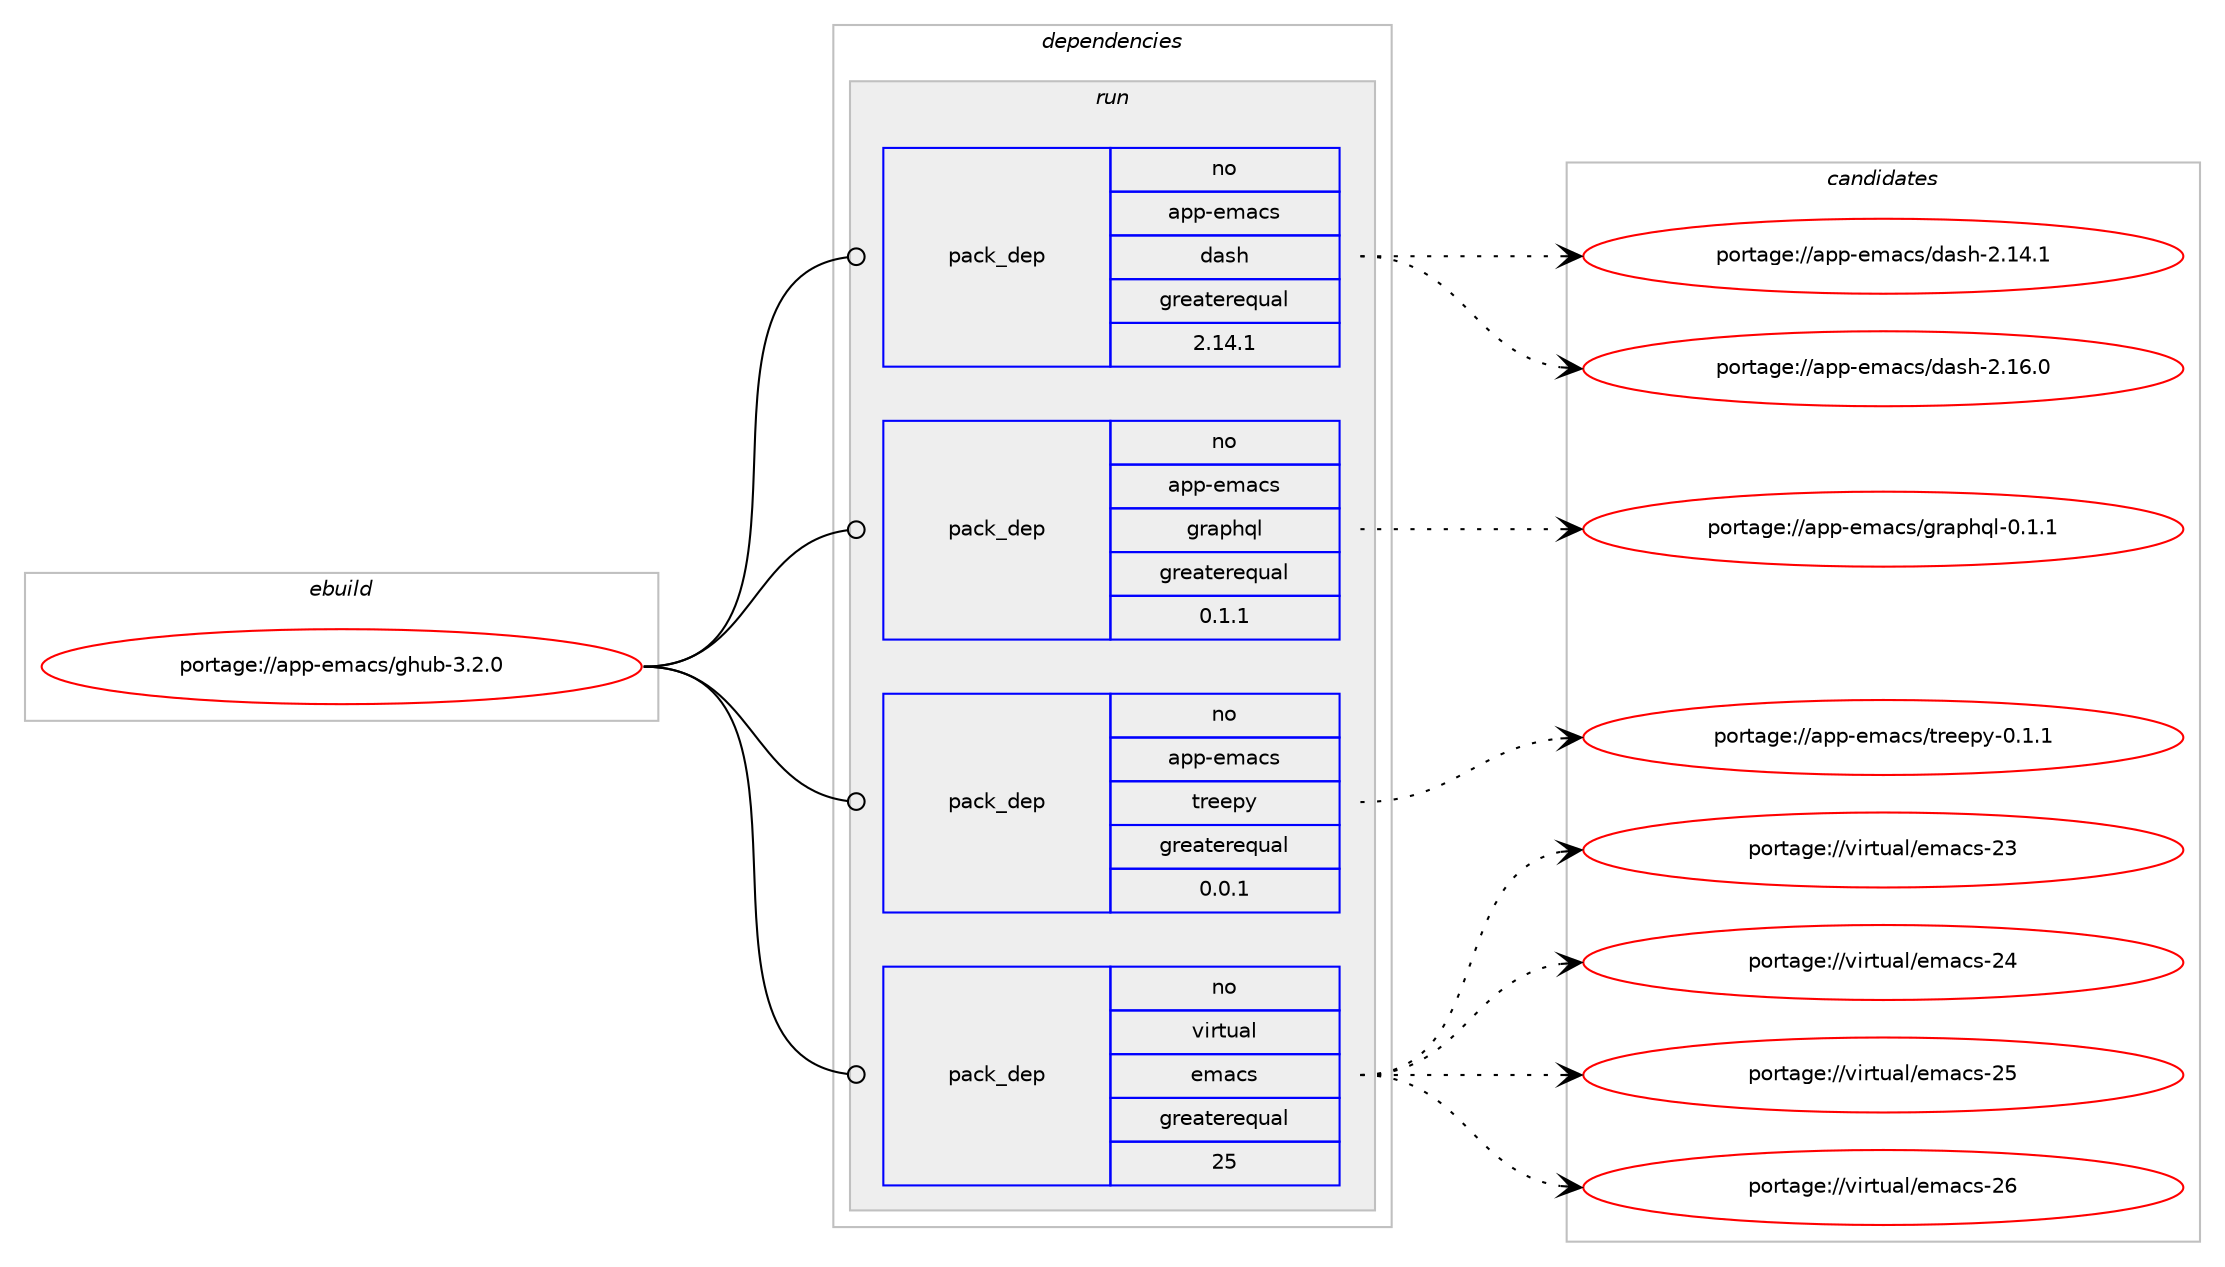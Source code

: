 digraph prolog {

# *************
# Graph options
# *************

newrank=true;
concentrate=true;
compound=true;
graph [rankdir=LR,fontname=Helvetica,fontsize=10,ranksep=1.5];#, ranksep=2.5, nodesep=0.2];
edge  [arrowhead=vee];
node  [fontname=Helvetica,fontsize=10];

# **********
# The ebuild
# **********

subgraph cluster_leftcol {
color=gray;
rank=same;
label=<<i>ebuild</i>>;
id [label="portage://app-emacs/ghub-3.2.0", color=red, width=4, href="../app-emacs/ghub-3.2.0.svg"];
}

# ****************
# The dependencies
# ****************

subgraph cluster_midcol {
color=gray;
label=<<i>dependencies</i>>;
subgraph cluster_compile {
fillcolor="#eeeeee";
style=filled;
label=<<i>compile</i>>;
}
subgraph cluster_compileandrun {
fillcolor="#eeeeee";
style=filled;
label=<<i>compile and run</i>>;
}
subgraph cluster_run {
fillcolor="#eeeeee";
style=filled;
label=<<i>run</i>>;
subgraph pack13670 {
dependency18549 [label=<<TABLE BORDER="0" CELLBORDER="1" CELLSPACING="0" CELLPADDING="4" WIDTH="220"><TR><TD ROWSPAN="6" CELLPADDING="30">pack_dep</TD></TR><TR><TD WIDTH="110">no</TD></TR><TR><TD>app-emacs</TD></TR><TR><TD>dash</TD></TR><TR><TD>greaterequal</TD></TR><TR><TD>2.14.1</TD></TR></TABLE>>, shape=none, color=blue];
}
id:e -> dependency18549:w [weight=20,style="solid",arrowhead="odot"];
subgraph pack13671 {
dependency18550 [label=<<TABLE BORDER="0" CELLBORDER="1" CELLSPACING="0" CELLPADDING="4" WIDTH="220"><TR><TD ROWSPAN="6" CELLPADDING="30">pack_dep</TD></TR><TR><TD WIDTH="110">no</TD></TR><TR><TD>app-emacs</TD></TR><TR><TD>graphql</TD></TR><TR><TD>greaterequal</TD></TR><TR><TD>0.1.1</TD></TR></TABLE>>, shape=none, color=blue];
}
id:e -> dependency18550:w [weight=20,style="solid",arrowhead="odot"];
subgraph pack13672 {
dependency18551 [label=<<TABLE BORDER="0" CELLBORDER="1" CELLSPACING="0" CELLPADDING="4" WIDTH="220"><TR><TD ROWSPAN="6" CELLPADDING="30">pack_dep</TD></TR><TR><TD WIDTH="110">no</TD></TR><TR><TD>app-emacs</TD></TR><TR><TD>treepy</TD></TR><TR><TD>greaterequal</TD></TR><TR><TD>0.0.1</TD></TR></TABLE>>, shape=none, color=blue];
}
id:e -> dependency18551:w [weight=20,style="solid",arrowhead="odot"];
subgraph pack13673 {
dependency18552 [label=<<TABLE BORDER="0" CELLBORDER="1" CELLSPACING="0" CELLPADDING="4" WIDTH="220"><TR><TD ROWSPAN="6" CELLPADDING="30">pack_dep</TD></TR><TR><TD WIDTH="110">no</TD></TR><TR><TD>virtual</TD></TR><TR><TD>emacs</TD></TR><TR><TD>greaterequal</TD></TR><TR><TD>25</TD></TR></TABLE>>, shape=none, color=blue];
}
id:e -> dependency18552:w [weight=20,style="solid",arrowhead="odot"];
}
}

# **************
# The candidates
# **************

subgraph cluster_choices {
rank=same;
color=gray;
label=<<i>candidates</i>>;

subgraph choice13670 {
color=black;
nodesep=1;
choiceportage97112112451011099799115471009711510445504649524649 [label="portage://app-emacs/dash-2.14.1", color=red, width=4,href="../app-emacs/dash-2.14.1.svg"];
choiceportage97112112451011099799115471009711510445504649544648 [label="portage://app-emacs/dash-2.16.0", color=red, width=4,href="../app-emacs/dash-2.16.0.svg"];
dependency18549:e -> choiceportage97112112451011099799115471009711510445504649524649:w [style=dotted,weight="100"];
dependency18549:e -> choiceportage97112112451011099799115471009711510445504649544648:w [style=dotted,weight="100"];
}
subgraph choice13671 {
color=black;
nodesep=1;
choiceportage971121124510110997991154710311497112104113108454846494649 [label="portage://app-emacs/graphql-0.1.1", color=red, width=4,href="../app-emacs/graphql-0.1.1.svg"];
dependency18550:e -> choiceportage971121124510110997991154710311497112104113108454846494649:w [style=dotted,weight="100"];
}
subgraph choice13672 {
color=black;
nodesep=1;
choiceportage9711211245101109979911547116114101101112121454846494649 [label="portage://app-emacs/treepy-0.1.1", color=red, width=4,href="../app-emacs/treepy-0.1.1.svg"];
dependency18551:e -> choiceportage9711211245101109979911547116114101101112121454846494649:w [style=dotted,weight="100"];
}
subgraph choice13673 {
color=black;
nodesep=1;
choiceportage11810511411611797108471011099799115455051 [label="portage://virtual/emacs-23", color=red, width=4,href="../virtual/emacs-23.svg"];
choiceportage11810511411611797108471011099799115455052 [label="portage://virtual/emacs-24", color=red, width=4,href="../virtual/emacs-24.svg"];
choiceportage11810511411611797108471011099799115455053 [label="portage://virtual/emacs-25", color=red, width=4,href="../virtual/emacs-25.svg"];
choiceportage11810511411611797108471011099799115455054 [label="portage://virtual/emacs-26", color=red, width=4,href="../virtual/emacs-26.svg"];
dependency18552:e -> choiceportage11810511411611797108471011099799115455051:w [style=dotted,weight="100"];
dependency18552:e -> choiceportage11810511411611797108471011099799115455052:w [style=dotted,weight="100"];
dependency18552:e -> choiceportage11810511411611797108471011099799115455053:w [style=dotted,weight="100"];
dependency18552:e -> choiceportage11810511411611797108471011099799115455054:w [style=dotted,weight="100"];
}
}

}
